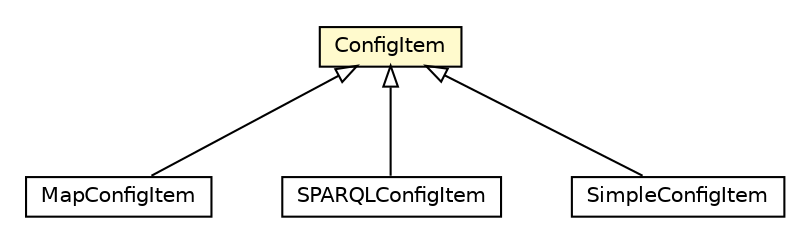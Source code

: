 #!/usr/local/bin/dot
#
# Class diagram 
# Generated by UMLGraph version R5_6-24-gf6e263 (http://www.umlgraph.org/)
#

digraph G {
	edge [fontname="Helvetica",fontsize=10,labelfontname="Helvetica",labelfontsize=10];
	node [fontname="Helvetica",fontsize=10,shape=plaintext];
	nodesep=0.25;
	ranksep=0.5;
	// org.universAAL.tools.ucc.configuration.model.configurationdefinition.MapConfigItem
	c2920532 [label=<<table title="org.universAAL.tools.ucc.configuration.model.configurationdefinition.MapConfigItem" border="0" cellborder="1" cellspacing="0" cellpadding="2" port="p" href="./MapConfigItem.html">
		<tr><td><table border="0" cellspacing="0" cellpadding="1">
<tr><td align="center" balign="center"> MapConfigItem </td></tr>
		</table></td></tr>
		</table>>, URL="./MapConfigItem.html", fontname="Helvetica", fontcolor="black", fontsize=10.0];
	// org.universAAL.tools.ucc.configuration.model.configurationdefinition.SPARQLConfigItem
	c2920536 [label=<<table title="org.universAAL.tools.ucc.configuration.model.configurationdefinition.SPARQLConfigItem" border="0" cellborder="1" cellspacing="0" cellpadding="2" port="p" href="./SPARQLConfigItem.html">
		<tr><td><table border="0" cellspacing="0" cellpadding="1">
<tr><td align="center" balign="center"> SPARQLConfigItem </td></tr>
		</table></td></tr>
		</table>>, URL="./SPARQLConfigItem.html", fontname="Helvetica", fontcolor="black", fontsize=10.0];
	// org.universAAL.tools.ucc.configuration.model.configurationdefinition.SimpleConfigItem
	c2920541 [label=<<table title="org.universAAL.tools.ucc.configuration.model.configurationdefinition.SimpleConfigItem" border="0" cellborder="1" cellspacing="0" cellpadding="2" port="p" href="./SimpleConfigItem.html">
		<tr><td><table border="0" cellspacing="0" cellpadding="1">
<tr><td align="center" balign="center"> SimpleConfigItem </td></tr>
		</table></td></tr>
		</table>>, URL="./SimpleConfigItem.html", fontname="Helvetica", fontcolor="black", fontsize=10.0];
	// org.universAAL.tools.ucc.configuration.model.configurationdefinition.ConfigItem
	c2920542 [label=<<table title="org.universAAL.tools.ucc.configuration.model.configurationdefinition.ConfigItem" border="0" cellborder="1" cellspacing="0" cellpadding="2" port="p" bgcolor="lemonChiffon" href="./ConfigItem.html">
		<tr><td><table border="0" cellspacing="0" cellpadding="1">
<tr><td align="center" balign="center"> ConfigItem </td></tr>
		</table></td></tr>
		</table>>, URL="./ConfigItem.html", fontname="Helvetica", fontcolor="black", fontsize=10.0];
	//org.universAAL.tools.ucc.configuration.model.configurationdefinition.MapConfigItem extends org.universAAL.tools.ucc.configuration.model.configurationdefinition.ConfigItem
	c2920542:p -> c2920532:p [dir=back,arrowtail=empty];
	//org.universAAL.tools.ucc.configuration.model.configurationdefinition.SPARQLConfigItem extends org.universAAL.tools.ucc.configuration.model.configurationdefinition.ConfigItem
	c2920542:p -> c2920536:p [dir=back,arrowtail=empty];
	//org.universAAL.tools.ucc.configuration.model.configurationdefinition.SimpleConfigItem extends org.universAAL.tools.ucc.configuration.model.configurationdefinition.ConfigItem
	c2920542:p -> c2920541:p [dir=back,arrowtail=empty];
}

